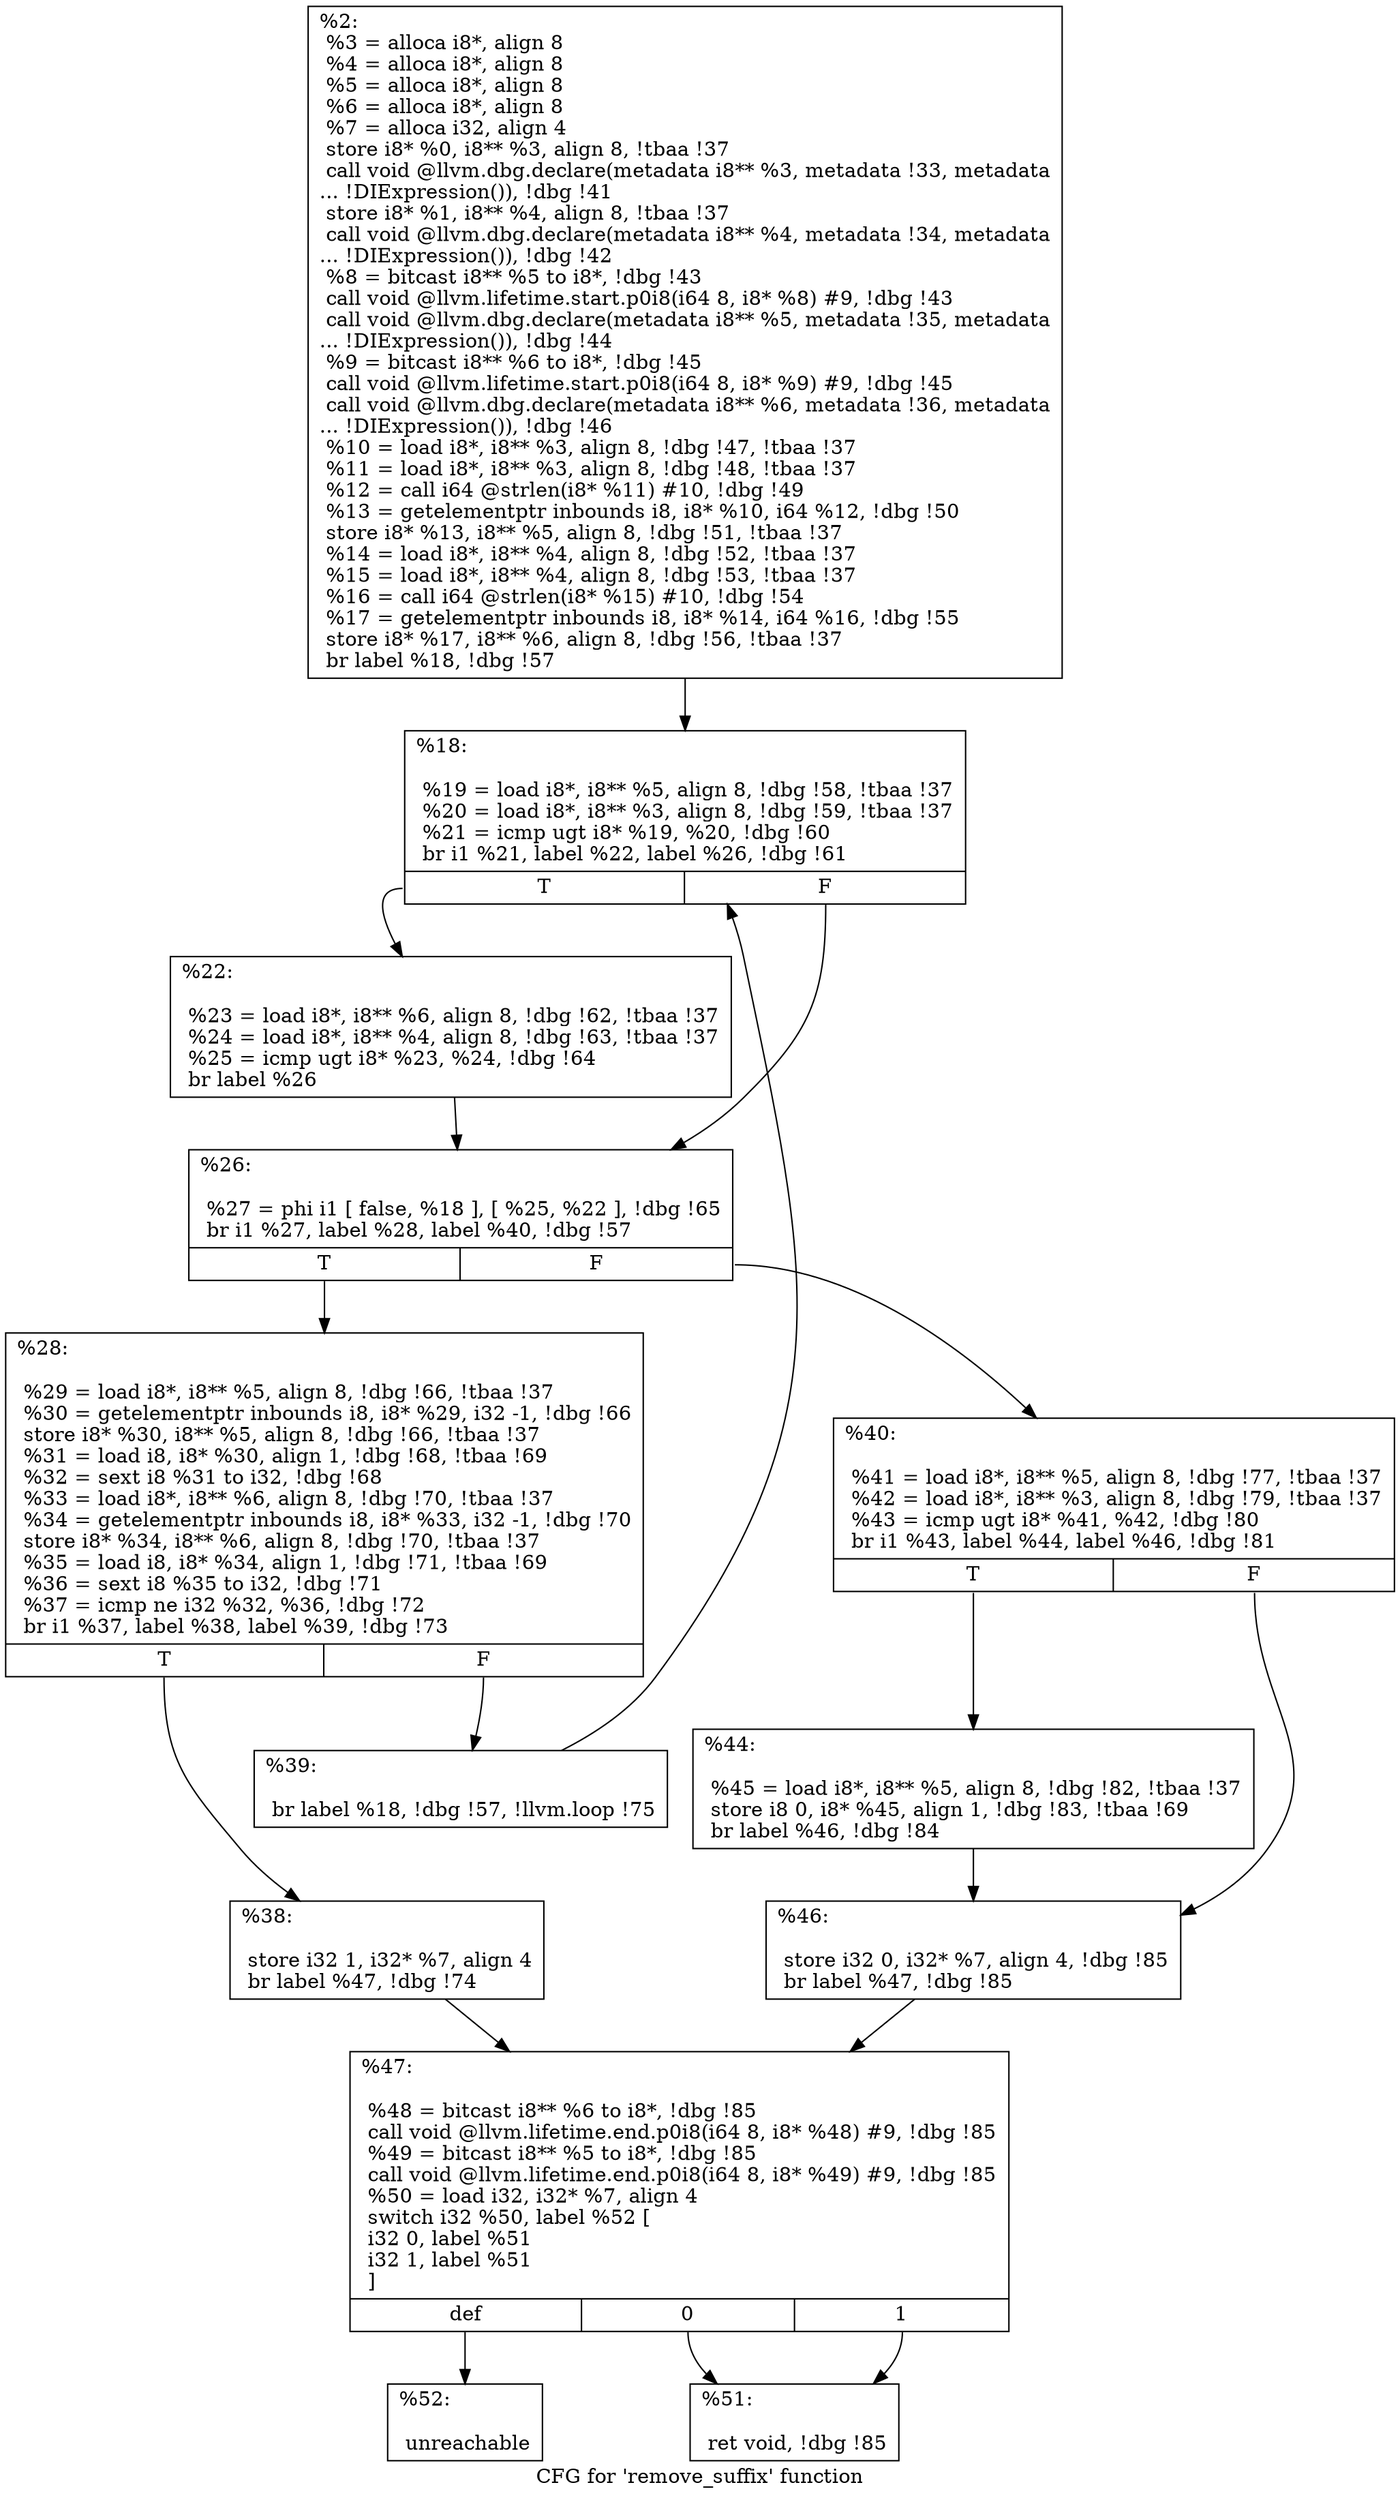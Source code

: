 digraph "CFG for 'remove_suffix' function" {
	label="CFG for 'remove_suffix' function";

	Node0xd5dda0 [shape=record,label="{%2:\l  %3 = alloca i8*, align 8\l  %4 = alloca i8*, align 8\l  %5 = alloca i8*, align 8\l  %6 = alloca i8*, align 8\l  %7 = alloca i32, align 4\l  store i8* %0, i8** %3, align 8, !tbaa !37\l  call void @llvm.dbg.declare(metadata i8** %3, metadata !33, metadata\l... !DIExpression()), !dbg !41\l  store i8* %1, i8** %4, align 8, !tbaa !37\l  call void @llvm.dbg.declare(metadata i8** %4, metadata !34, metadata\l... !DIExpression()), !dbg !42\l  %8 = bitcast i8** %5 to i8*, !dbg !43\l  call void @llvm.lifetime.start.p0i8(i64 8, i8* %8) #9, !dbg !43\l  call void @llvm.dbg.declare(metadata i8** %5, metadata !35, metadata\l... !DIExpression()), !dbg !44\l  %9 = bitcast i8** %6 to i8*, !dbg !45\l  call void @llvm.lifetime.start.p0i8(i64 8, i8* %9) #9, !dbg !45\l  call void @llvm.dbg.declare(metadata i8** %6, metadata !36, metadata\l... !DIExpression()), !dbg !46\l  %10 = load i8*, i8** %3, align 8, !dbg !47, !tbaa !37\l  %11 = load i8*, i8** %3, align 8, !dbg !48, !tbaa !37\l  %12 = call i64 @strlen(i8* %11) #10, !dbg !49\l  %13 = getelementptr inbounds i8, i8* %10, i64 %12, !dbg !50\l  store i8* %13, i8** %5, align 8, !dbg !51, !tbaa !37\l  %14 = load i8*, i8** %4, align 8, !dbg !52, !tbaa !37\l  %15 = load i8*, i8** %4, align 8, !dbg !53, !tbaa !37\l  %16 = call i64 @strlen(i8* %15) #10, !dbg !54\l  %17 = getelementptr inbounds i8, i8* %14, i64 %16, !dbg !55\l  store i8* %17, i8** %6, align 8, !dbg !56, !tbaa !37\l  br label %18, !dbg !57\l}"];
	Node0xd5dda0 -> Node0xd6e000;
	Node0xd6e000 [shape=record,label="{%18:\l\l  %19 = load i8*, i8** %5, align 8, !dbg !58, !tbaa !37\l  %20 = load i8*, i8** %3, align 8, !dbg !59, !tbaa !37\l  %21 = icmp ugt i8* %19, %20, !dbg !60\l  br i1 %21, label %22, label %26, !dbg !61\l|{<s0>T|<s1>F}}"];
	Node0xd6e000:s0 -> Node0xd6e050;
	Node0xd6e000:s1 -> Node0xd6e0a0;
	Node0xd6e050 [shape=record,label="{%22:\l\l  %23 = load i8*, i8** %6, align 8, !dbg !62, !tbaa !37\l  %24 = load i8*, i8** %4, align 8, !dbg !63, !tbaa !37\l  %25 = icmp ugt i8* %23, %24, !dbg !64\l  br label %26\l}"];
	Node0xd6e050 -> Node0xd6e0a0;
	Node0xd6e0a0 [shape=record,label="{%26:\l\l  %27 = phi i1 [ false, %18 ], [ %25, %22 ], !dbg !65\l  br i1 %27, label %28, label %40, !dbg !57\l|{<s0>T|<s1>F}}"];
	Node0xd6e0a0:s0 -> Node0xd6e0f0;
	Node0xd6e0a0:s1 -> Node0xd6e1e0;
	Node0xd6e0f0 [shape=record,label="{%28:\l\l  %29 = load i8*, i8** %5, align 8, !dbg !66, !tbaa !37\l  %30 = getelementptr inbounds i8, i8* %29, i32 -1, !dbg !66\l  store i8* %30, i8** %5, align 8, !dbg !66, !tbaa !37\l  %31 = load i8, i8* %30, align 1, !dbg !68, !tbaa !69\l  %32 = sext i8 %31 to i32, !dbg !68\l  %33 = load i8*, i8** %6, align 8, !dbg !70, !tbaa !37\l  %34 = getelementptr inbounds i8, i8* %33, i32 -1, !dbg !70\l  store i8* %34, i8** %6, align 8, !dbg !70, !tbaa !37\l  %35 = load i8, i8* %34, align 1, !dbg !71, !tbaa !69\l  %36 = sext i8 %35 to i32, !dbg !71\l  %37 = icmp ne i32 %32, %36, !dbg !72\l  br i1 %37, label %38, label %39, !dbg !73\l|{<s0>T|<s1>F}}"];
	Node0xd6e0f0:s0 -> Node0xd6e140;
	Node0xd6e0f0:s1 -> Node0xd6e190;
	Node0xd6e140 [shape=record,label="{%38:\l\l  store i32 1, i32* %7, align 4\l  br label %47, !dbg !74\l}"];
	Node0xd6e140 -> Node0xd6e2d0;
	Node0xd6e190 [shape=record,label="{%39:\l\l  br label %18, !dbg !57, !llvm.loop !75\l}"];
	Node0xd6e190 -> Node0xd6e000;
	Node0xd6e1e0 [shape=record,label="{%40:\l\l  %41 = load i8*, i8** %5, align 8, !dbg !77, !tbaa !37\l  %42 = load i8*, i8** %3, align 8, !dbg !79, !tbaa !37\l  %43 = icmp ugt i8* %41, %42, !dbg !80\l  br i1 %43, label %44, label %46, !dbg !81\l|{<s0>T|<s1>F}}"];
	Node0xd6e1e0:s0 -> Node0xd6e230;
	Node0xd6e1e0:s1 -> Node0xd6e280;
	Node0xd6e230 [shape=record,label="{%44:\l\l  %45 = load i8*, i8** %5, align 8, !dbg !82, !tbaa !37\l  store i8 0, i8* %45, align 1, !dbg !83, !tbaa !69\l  br label %46, !dbg !84\l}"];
	Node0xd6e230 -> Node0xd6e280;
	Node0xd6e280 [shape=record,label="{%46:\l\l  store i32 0, i32* %7, align 4, !dbg !85\l  br label %47, !dbg !85\l}"];
	Node0xd6e280 -> Node0xd6e2d0;
	Node0xd6e2d0 [shape=record,label="{%47:\l\l  %48 = bitcast i8** %6 to i8*, !dbg !85\l  call void @llvm.lifetime.end.p0i8(i64 8, i8* %48) #9, !dbg !85\l  %49 = bitcast i8** %5 to i8*, !dbg !85\l  call void @llvm.lifetime.end.p0i8(i64 8, i8* %49) #9, !dbg !85\l  %50 = load i32, i32* %7, align 4\l  switch i32 %50, label %52 [\l    i32 0, label %51\l    i32 1, label %51\l  ]\l|{<s0>def|<s1>0|<s2>1}}"];
	Node0xd6e2d0:s0 -> Node0xd6e370;
	Node0xd6e2d0:s1 -> Node0xd6e320;
	Node0xd6e2d0:s2 -> Node0xd6e320;
	Node0xd6e320 [shape=record,label="{%51:\l\l  ret void, !dbg !85\l}"];
	Node0xd6e370 [shape=record,label="{%52:\l\l  unreachable\l}"];
}
